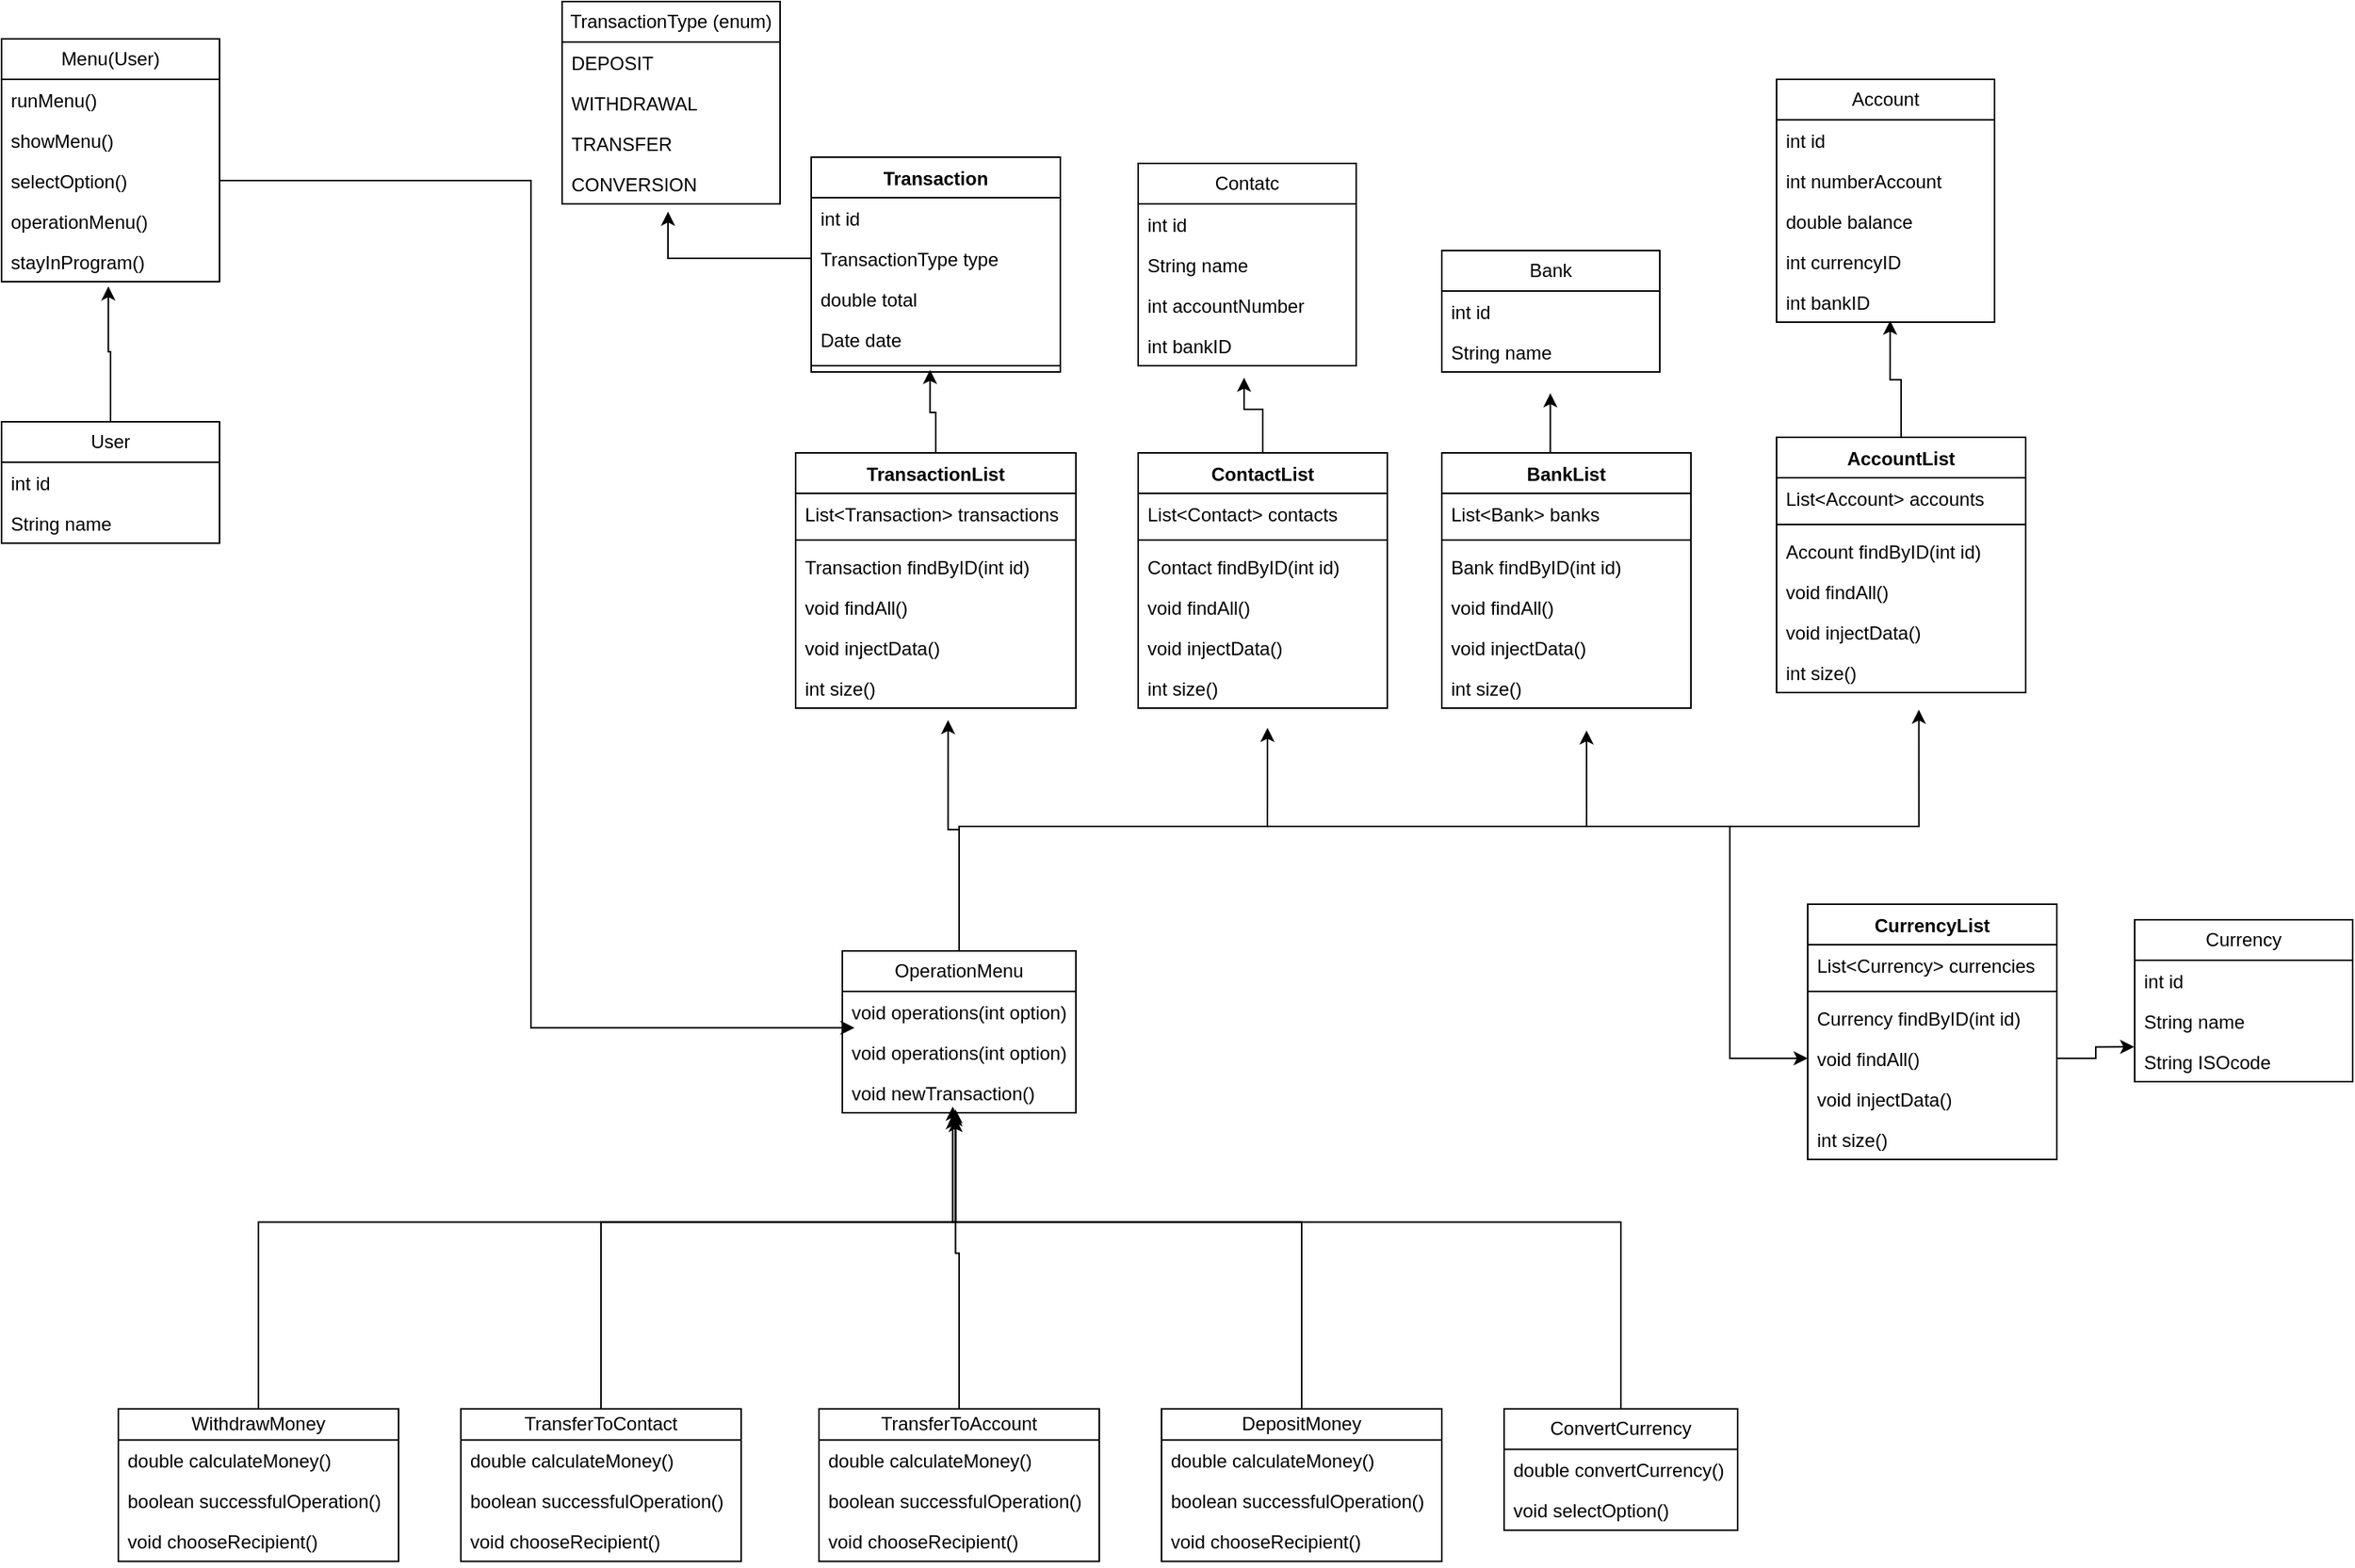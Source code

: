 <mxfile version="24.3.1" type="device">
  <diagram name="Page-1" id="bM4Qk_lCGFbUwtm_Hjm1">
    <mxGraphModel dx="3058" dy="1110" grid="1" gridSize="10" guides="1" tooltips="1" connect="1" arrows="1" fold="1" page="1" pageScale="1" pageWidth="850" pageHeight="1100" math="0" shadow="0">
      <root>
        <mxCell id="0" />
        <mxCell id="1" parent="0" />
        <mxCell id="bKbBzN9ccPdYWVPpAuME-9" value="Account" style="swimlane;fontStyle=0;childLayout=stackLayout;horizontal=1;startSize=26;fillColor=none;horizontalStack=0;resizeParent=1;resizeParentMax=0;resizeLast=0;collapsible=1;marginBottom=0;whiteSpace=wrap;html=1;" vertex="1" parent="1">
          <mxGeometry x="340" y="60" width="140" height="156" as="geometry" />
        </mxCell>
        <mxCell id="bKbBzN9ccPdYWVPpAuME-10" value="int id" style="text;strokeColor=none;fillColor=none;align=left;verticalAlign=top;spacingLeft=4;spacingRight=4;overflow=hidden;rotatable=0;points=[[0,0.5],[1,0.5]];portConstraint=eastwest;whiteSpace=wrap;html=1;" vertex="1" parent="bKbBzN9ccPdYWVPpAuME-9">
          <mxGeometry y="26" width="140" height="26" as="geometry" />
        </mxCell>
        <mxCell id="bKbBzN9ccPdYWVPpAuME-11" value="int numberAccount" style="text;strokeColor=none;fillColor=none;align=left;verticalAlign=top;spacingLeft=4;spacingRight=4;overflow=hidden;rotatable=0;points=[[0,0.5],[1,0.5]];portConstraint=eastwest;whiteSpace=wrap;html=1;" vertex="1" parent="bKbBzN9ccPdYWVPpAuME-9">
          <mxGeometry y="52" width="140" height="26" as="geometry" />
        </mxCell>
        <mxCell id="bKbBzN9ccPdYWVPpAuME-12" value="double balance" style="text;strokeColor=none;fillColor=none;align=left;verticalAlign=top;spacingLeft=4;spacingRight=4;overflow=hidden;rotatable=0;points=[[0,0.5],[1,0.5]];portConstraint=eastwest;whiteSpace=wrap;html=1;" vertex="1" parent="bKbBzN9ccPdYWVPpAuME-9">
          <mxGeometry y="78" width="140" height="26" as="geometry" />
        </mxCell>
        <mxCell id="bKbBzN9ccPdYWVPpAuME-13" value="int currencyID" style="text;strokeColor=none;fillColor=none;align=left;verticalAlign=top;spacingLeft=4;spacingRight=4;overflow=hidden;rotatable=0;points=[[0,0.5],[1,0.5]];portConstraint=eastwest;whiteSpace=wrap;html=1;" vertex="1" parent="bKbBzN9ccPdYWVPpAuME-9">
          <mxGeometry y="104" width="140" height="26" as="geometry" />
        </mxCell>
        <mxCell id="bKbBzN9ccPdYWVPpAuME-14" value="int bankID" style="text;strokeColor=none;fillColor=none;align=left;verticalAlign=top;spacingLeft=4;spacingRight=4;overflow=hidden;rotatable=0;points=[[0,0.5],[1,0.5]];portConstraint=eastwest;whiteSpace=wrap;html=1;" vertex="1" parent="bKbBzN9ccPdYWVPpAuME-9">
          <mxGeometry y="130" width="140" height="26" as="geometry" />
        </mxCell>
        <mxCell id="bKbBzN9ccPdYWVPpAuME-15" value="Bank" style="swimlane;fontStyle=0;childLayout=stackLayout;horizontal=1;startSize=26;fillColor=none;horizontalStack=0;resizeParent=1;resizeParentMax=0;resizeLast=0;collapsible=1;marginBottom=0;whiteSpace=wrap;html=1;" vertex="1" parent="1">
          <mxGeometry x="125" y="170" width="140" height="78" as="geometry" />
        </mxCell>
        <mxCell id="bKbBzN9ccPdYWVPpAuME-16" value="int id" style="text;strokeColor=none;fillColor=none;align=left;verticalAlign=top;spacingLeft=4;spacingRight=4;overflow=hidden;rotatable=0;points=[[0,0.5],[1,0.5]];portConstraint=eastwest;whiteSpace=wrap;html=1;" vertex="1" parent="bKbBzN9ccPdYWVPpAuME-15">
          <mxGeometry y="26" width="140" height="26" as="geometry" />
        </mxCell>
        <mxCell id="bKbBzN9ccPdYWVPpAuME-17" value="String name" style="text;strokeColor=none;fillColor=none;align=left;verticalAlign=top;spacingLeft=4;spacingRight=4;overflow=hidden;rotatable=0;points=[[0,0.5],[1,0.5]];portConstraint=eastwest;whiteSpace=wrap;html=1;" vertex="1" parent="bKbBzN9ccPdYWVPpAuME-15">
          <mxGeometry y="52" width="140" height="26" as="geometry" />
        </mxCell>
        <mxCell id="bKbBzN9ccPdYWVPpAuME-19" value="Contatc" style="swimlane;fontStyle=0;childLayout=stackLayout;horizontal=1;startSize=26;fillColor=none;horizontalStack=0;resizeParent=1;resizeParentMax=0;resizeLast=0;collapsible=1;marginBottom=0;whiteSpace=wrap;html=1;" vertex="1" parent="1">
          <mxGeometry x="-70" y="114" width="140" height="130" as="geometry" />
        </mxCell>
        <mxCell id="bKbBzN9ccPdYWVPpAuME-20" value="int id" style="text;strokeColor=none;fillColor=none;align=left;verticalAlign=top;spacingLeft=4;spacingRight=4;overflow=hidden;rotatable=0;points=[[0,0.5],[1,0.5]];portConstraint=eastwest;whiteSpace=wrap;html=1;" vertex="1" parent="bKbBzN9ccPdYWVPpAuME-19">
          <mxGeometry y="26" width="140" height="26" as="geometry" />
        </mxCell>
        <mxCell id="bKbBzN9ccPdYWVPpAuME-21" value="String name" style="text;strokeColor=none;fillColor=none;align=left;verticalAlign=top;spacingLeft=4;spacingRight=4;overflow=hidden;rotatable=0;points=[[0,0.5],[1,0.5]];portConstraint=eastwest;whiteSpace=wrap;html=1;" vertex="1" parent="bKbBzN9ccPdYWVPpAuME-19">
          <mxGeometry y="52" width="140" height="26" as="geometry" />
        </mxCell>
        <mxCell id="bKbBzN9ccPdYWVPpAuME-22" value="int accountNumber" style="text;strokeColor=none;fillColor=none;align=left;verticalAlign=top;spacingLeft=4;spacingRight=4;overflow=hidden;rotatable=0;points=[[0,0.5],[1,0.5]];portConstraint=eastwest;whiteSpace=wrap;html=1;" vertex="1" parent="bKbBzN9ccPdYWVPpAuME-19">
          <mxGeometry y="78" width="140" height="26" as="geometry" />
        </mxCell>
        <mxCell id="bKbBzN9ccPdYWVPpAuME-23" value="int bankID" style="text;strokeColor=none;fillColor=none;align=left;verticalAlign=top;spacingLeft=4;spacingRight=4;overflow=hidden;rotatable=0;points=[[0,0.5],[1,0.5]];portConstraint=eastwest;whiteSpace=wrap;html=1;" vertex="1" parent="bKbBzN9ccPdYWVPpAuME-19">
          <mxGeometry y="104" width="140" height="26" as="geometry" />
        </mxCell>
        <mxCell id="bKbBzN9ccPdYWVPpAuME-24" value="Currency" style="swimlane;fontStyle=0;childLayout=stackLayout;horizontal=1;startSize=26;fillColor=none;horizontalStack=0;resizeParent=1;resizeParentMax=0;resizeLast=0;collapsible=1;marginBottom=0;whiteSpace=wrap;html=1;" vertex="1" parent="1">
          <mxGeometry x="570" y="600" width="140" height="104" as="geometry" />
        </mxCell>
        <mxCell id="bKbBzN9ccPdYWVPpAuME-25" value="int id" style="text;strokeColor=none;fillColor=none;align=left;verticalAlign=top;spacingLeft=4;spacingRight=4;overflow=hidden;rotatable=0;points=[[0,0.5],[1,0.5]];portConstraint=eastwest;whiteSpace=wrap;html=1;" vertex="1" parent="bKbBzN9ccPdYWVPpAuME-24">
          <mxGeometry y="26" width="140" height="26" as="geometry" />
        </mxCell>
        <mxCell id="bKbBzN9ccPdYWVPpAuME-26" value="String name" style="text;strokeColor=none;fillColor=none;align=left;verticalAlign=top;spacingLeft=4;spacingRight=4;overflow=hidden;rotatable=0;points=[[0,0.5],[1,0.5]];portConstraint=eastwest;whiteSpace=wrap;html=1;" vertex="1" parent="bKbBzN9ccPdYWVPpAuME-24">
          <mxGeometry y="52" width="140" height="26" as="geometry" />
        </mxCell>
        <mxCell id="bKbBzN9ccPdYWVPpAuME-27" value="String ISOcode" style="text;strokeColor=none;fillColor=none;align=left;verticalAlign=top;spacingLeft=4;spacingRight=4;overflow=hidden;rotatable=0;points=[[0,0.5],[1,0.5]];portConstraint=eastwest;whiteSpace=wrap;html=1;" vertex="1" parent="bKbBzN9ccPdYWVPpAuME-24">
          <mxGeometry y="78" width="140" height="26" as="geometry" />
        </mxCell>
        <mxCell id="bKbBzN9ccPdYWVPpAuME-44" value="Transaction" style="swimlane;fontStyle=1;align=center;verticalAlign=top;childLayout=stackLayout;horizontal=1;startSize=26;horizontalStack=0;resizeParent=1;resizeParentMax=0;resizeLast=0;collapsible=1;marginBottom=0;whiteSpace=wrap;html=1;" vertex="1" parent="1">
          <mxGeometry x="-280" y="110" width="160" height="138" as="geometry" />
        </mxCell>
        <mxCell id="bKbBzN9ccPdYWVPpAuME-45" value="int id" style="text;strokeColor=none;fillColor=none;align=left;verticalAlign=top;spacingLeft=4;spacingRight=4;overflow=hidden;rotatable=0;points=[[0,0.5],[1,0.5]];portConstraint=eastwest;whiteSpace=wrap;html=1;" vertex="1" parent="bKbBzN9ccPdYWVPpAuME-44">
          <mxGeometry y="26" width="160" height="26" as="geometry" />
        </mxCell>
        <mxCell id="bKbBzN9ccPdYWVPpAuME-48" value="TransactionType type" style="text;strokeColor=none;fillColor=none;align=left;verticalAlign=top;spacingLeft=4;spacingRight=4;overflow=hidden;rotatable=0;points=[[0,0.5],[1,0.5]];portConstraint=eastwest;whiteSpace=wrap;html=1;" vertex="1" parent="bKbBzN9ccPdYWVPpAuME-44">
          <mxGeometry y="52" width="160" height="26" as="geometry" />
        </mxCell>
        <mxCell id="bKbBzN9ccPdYWVPpAuME-49" value="double total" style="text;strokeColor=none;fillColor=none;align=left;verticalAlign=top;spacingLeft=4;spacingRight=4;overflow=hidden;rotatable=0;points=[[0,0.5],[1,0.5]];portConstraint=eastwest;whiteSpace=wrap;html=1;" vertex="1" parent="bKbBzN9ccPdYWVPpAuME-44">
          <mxGeometry y="78" width="160" height="26" as="geometry" />
        </mxCell>
        <mxCell id="bKbBzN9ccPdYWVPpAuME-50" value="Date date" style="text;strokeColor=none;fillColor=none;align=left;verticalAlign=top;spacingLeft=4;spacingRight=4;overflow=hidden;rotatable=0;points=[[0,0.5],[1,0.5]];portConstraint=eastwest;whiteSpace=wrap;html=1;" vertex="1" parent="bKbBzN9ccPdYWVPpAuME-44">
          <mxGeometry y="104" width="160" height="26" as="geometry" />
        </mxCell>
        <mxCell id="bKbBzN9ccPdYWVPpAuME-46" value="" style="line;strokeWidth=1;fillColor=none;align=left;verticalAlign=middle;spacingTop=-1;spacingLeft=3;spacingRight=3;rotatable=0;labelPosition=right;points=[];portConstraint=eastwest;strokeColor=inherit;" vertex="1" parent="bKbBzN9ccPdYWVPpAuME-44">
          <mxGeometry y="130" width="160" height="8" as="geometry" />
        </mxCell>
        <mxCell id="bKbBzN9ccPdYWVPpAuME-51" value="TransactionType (enum)" style="swimlane;fontStyle=0;childLayout=stackLayout;horizontal=1;startSize=26;fillColor=none;horizontalStack=0;resizeParent=1;resizeParentMax=0;resizeLast=0;collapsible=1;marginBottom=0;whiteSpace=wrap;html=1;" vertex="1" parent="1">
          <mxGeometry x="-440" y="10" width="140" height="130" as="geometry" />
        </mxCell>
        <mxCell id="bKbBzN9ccPdYWVPpAuME-52" value="DEPOSIT" style="text;strokeColor=none;fillColor=none;align=left;verticalAlign=top;spacingLeft=4;spacingRight=4;overflow=hidden;rotatable=0;points=[[0,0.5],[1,0.5]];portConstraint=eastwest;whiteSpace=wrap;html=1;" vertex="1" parent="bKbBzN9ccPdYWVPpAuME-51">
          <mxGeometry y="26" width="140" height="26" as="geometry" />
        </mxCell>
        <mxCell id="bKbBzN9ccPdYWVPpAuME-53" value="WITHDRAWAL" style="text;strokeColor=none;fillColor=none;align=left;verticalAlign=top;spacingLeft=4;spacingRight=4;overflow=hidden;rotatable=0;points=[[0,0.5],[1,0.5]];portConstraint=eastwest;whiteSpace=wrap;html=1;" vertex="1" parent="bKbBzN9ccPdYWVPpAuME-51">
          <mxGeometry y="52" width="140" height="26" as="geometry" />
        </mxCell>
        <mxCell id="bKbBzN9ccPdYWVPpAuME-54" value="TRANSFER" style="text;strokeColor=none;fillColor=none;align=left;verticalAlign=top;spacingLeft=4;spacingRight=4;overflow=hidden;rotatable=0;points=[[0,0.5],[1,0.5]];portConstraint=eastwest;whiteSpace=wrap;html=1;" vertex="1" parent="bKbBzN9ccPdYWVPpAuME-51">
          <mxGeometry y="78" width="140" height="26" as="geometry" />
        </mxCell>
        <mxCell id="bKbBzN9ccPdYWVPpAuME-55" value="CONVERSION" style="text;strokeColor=none;fillColor=none;align=left;verticalAlign=top;spacingLeft=4;spacingRight=4;overflow=hidden;rotatable=0;points=[[0,0.5],[1,0.5]];portConstraint=eastwest;whiteSpace=wrap;html=1;" vertex="1" parent="bKbBzN9ccPdYWVPpAuME-51">
          <mxGeometry y="104" width="140" height="26" as="geometry" />
        </mxCell>
        <mxCell id="bKbBzN9ccPdYWVPpAuME-134" value="" style="edgeStyle=orthogonalEdgeStyle;rounded=0;orthogonalLoop=1;jettySize=auto;html=1;entryX=0.49;entryY=1.115;entryDx=0;entryDy=0;entryPerimeter=0;" edge="1" parent="1" source="bKbBzN9ccPdYWVPpAuME-56" target="bKbBzN9ccPdYWVPpAuME-131">
          <mxGeometry relative="1" as="geometry">
            <Array as="points">
              <mxPoint x="-730" y="235" />
              <mxPoint x="-731" y="193" />
            </Array>
          </mxGeometry>
        </mxCell>
        <mxCell id="bKbBzN9ccPdYWVPpAuME-56" value="User" style="swimlane;fontStyle=0;childLayout=stackLayout;horizontal=1;startSize=26;fillColor=none;horizontalStack=0;resizeParent=1;resizeParentMax=0;resizeLast=0;collapsible=1;marginBottom=0;whiteSpace=wrap;html=1;" vertex="1" parent="1">
          <mxGeometry x="-800" y="280" width="140" height="78" as="geometry" />
        </mxCell>
        <mxCell id="bKbBzN9ccPdYWVPpAuME-57" value="int id" style="text;strokeColor=none;fillColor=none;align=left;verticalAlign=top;spacingLeft=4;spacingRight=4;overflow=hidden;rotatable=0;points=[[0,0.5],[1,0.5]];portConstraint=eastwest;whiteSpace=wrap;html=1;" vertex="1" parent="bKbBzN9ccPdYWVPpAuME-56">
          <mxGeometry y="26" width="140" height="26" as="geometry" />
        </mxCell>
        <mxCell id="bKbBzN9ccPdYWVPpAuME-58" value="String name" style="text;strokeColor=none;fillColor=none;align=left;verticalAlign=top;spacingLeft=4;spacingRight=4;overflow=hidden;rotatable=0;points=[[0,0.5],[1,0.5]];portConstraint=eastwest;whiteSpace=wrap;html=1;" vertex="1" parent="bKbBzN9ccPdYWVPpAuME-56">
          <mxGeometry y="52" width="140" height="26" as="geometry" />
        </mxCell>
        <mxCell id="bKbBzN9ccPdYWVPpAuME-60" value="AccountList" style="swimlane;fontStyle=1;align=center;verticalAlign=top;childLayout=stackLayout;horizontal=1;startSize=26;horizontalStack=0;resizeParent=1;resizeParentMax=0;resizeLast=0;collapsible=1;marginBottom=0;whiteSpace=wrap;html=1;" vertex="1" parent="1">
          <mxGeometry x="340" y="290" width="160" height="164" as="geometry" />
        </mxCell>
        <mxCell id="bKbBzN9ccPdYWVPpAuME-61" value="List&amp;lt;Account&amp;gt; accounts" style="text;strokeColor=none;fillColor=none;align=left;verticalAlign=top;spacingLeft=4;spacingRight=4;overflow=hidden;rotatable=0;points=[[0,0.5],[1,0.5]];portConstraint=eastwest;whiteSpace=wrap;html=1;" vertex="1" parent="bKbBzN9ccPdYWVPpAuME-60">
          <mxGeometry y="26" width="160" height="26" as="geometry" />
        </mxCell>
        <mxCell id="bKbBzN9ccPdYWVPpAuME-62" value="" style="line;strokeWidth=1;fillColor=none;align=left;verticalAlign=middle;spacingTop=-1;spacingLeft=3;spacingRight=3;rotatable=0;labelPosition=right;points=[];portConstraint=eastwest;strokeColor=inherit;" vertex="1" parent="bKbBzN9ccPdYWVPpAuME-60">
          <mxGeometry y="52" width="160" height="8" as="geometry" />
        </mxCell>
        <mxCell id="bKbBzN9ccPdYWVPpAuME-63" value="Account findByID(int id)" style="text;strokeColor=none;fillColor=none;align=left;verticalAlign=top;spacingLeft=4;spacingRight=4;overflow=hidden;rotatable=0;points=[[0,0.5],[1,0.5]];portConstraint=eastwest;whiteSpace=wrap;html=1;" vertex="1" parent="bKbBzN9ccPdYWVPpAuME-60">
          <mxGeometry y="60" width="160" height="26" as="geometry" />
        </mxCell>
        <mxCell id="bKbBzN9ccPdYWVPpAuME-64" value="void findAll()" style="text;strokeColor=none;fillColor=none;align=left;verticalAlign=top;spacingLeft=4;spacingRight=4;overflow=hidden;rotatable=0;points=[[0,0.5],[1,0.5]];portConstraint=eastwest;whiteSpace=wrap;html=1;" vertex="1" parent="bKbBzN9ccPdYWVPpAuME-60">
          <mxGeometry y="86" width="160" height="26" as="geometry" />
        </mxCell>
        <mxCell id="bKbBzN9ccPdYWVPpAuME-65" value="void injectData()" style="text;strokeColor=none;fillColor=none;align=left;verticalAlign=top;spacingLeft=4;spacingRight=4;overflow=hidden;rotatable=0;points=[[0,0.5],[1,0.5]];portConstraint=eastwest;whiteSpace=wrap;html=1;" vertex="1" parent="bKbBzN9ccPdYWVPpAuME-60">
          <mxGeometry y="112" width="160" height="26" as="geometry" />
        </mxCell>
        <mxCell id="bKbBzN9ccPdYWVPpAuME-66" value="int size()" style="text;strokeColor=none;fillColor=none;align=left;verticalAlign=top;spacingLeft=4;spacingRight=4;overflow=hidden;rotatable=0;points=[[0,0.5],[1,0.5]];portConstraint=eastwest;whiteSpace=wrap;html=1;" vertex="1" parent="bKbBzN9ccPdYWVPpAuME-60">
          <mxGeometry y="138" width="160" height="26" as="geometry" />
        </mxCell>
        <mxCell id="bKbBzN9ccPdYWVPpAuME-67" value="BankList" style="swimlane;fontStyle=1;align=center;verticalAlign=top;childLayout=stackLayout;horizontal=1;startSize=26;horizontalStack=0;resizeParent=1;resizeParentMax=0;resizeLast=0;collapsible=1;marginBottom=0;whiteSpace=wrap;html=1;" vertex="1" parent="1">
          <mxGeometry x="125" y="300" width="160" height="164" as="geometry" />
        </mxCell>
        <mxCell id="bKbBzN9ccPdYWVPpAuME-68" value="List&amp;lt;Bank&amp;gt; banks" style="text;strokeColor=none;fillColor=none;align=left;verticalAlign=top;spacingLeft=4;spacingRight=4;overflow=hidden;rotatable=0;points=[[0,0.5],[1,0.5]];portConstraint=eastwest;whiteSpace=wrap;html=1;" vertex="1" parent="bKbBzN9ccPdYWVPpAuME-67">
          <mxGeometry y="26" width="160" height="26" as="geometry" />
        </mxCell>
        <mxCell id="bKbBzN9ccPdYWVPpAuME-69" value="" style="line;strokeWidth=1;fillColor=none;align=left;verticalAlign=middle;spacingTop=-1;spacingLeft=3;spacingRight=3;rotatable=0;labelPosition=right;points=[];portConstraint=eastwest;strokeColor=inherit;" vertex="1" parent="bKbBzN9ccPdYWVPpAuME-67">
          <mxGeometry y="52" width="160" height="8" as="geometry" />
        </mxCell>
        <mxCell id="bKbBzN9ccPdYWVPpAuME-70" value="Bank findByID(int id)" style="text;strokeColor=none;fillColor=none;align=left;verticalAlign=top;spacingLeft=4;spacingRight=4;overflow=hidden;rotatable=0;points=[[0,0.5],[1,0.5]];portConstraint=eastwest;whiteSpace=wrap;html=1;" vertex="1" parent="bKbBzN9ccPdYWVPpAuME-67">
          <mxGeometry y="60" width="160" height="26" as="geometry" />
        </mxCell>
        <mxCell id="bKbBzN9ccPdYWVPpAuME-71" value="void findAll()" style="text;strokeColor=none;fillColor=none;align=left;verticalAlign=top;spacingLeft=4;spacingRight=4;overflow=hidden;rotatable=0;points=[[0,0.5],[1,0.5]];portConstraint=eastwest;whiteSpace=wrap;html=1;" vertex="1" parent="bKbBzN9ccPdYWVPpAuME-67">
          <mxGeometry y="86" width="160" height="26" as="geometry" />
        </mxCell>
        <mxCell id="bKbBzN9ccPdYWVPpAuME-72" value="void injectData()" style="text;strokeColor=none;fillColor=none;align=left;verticalAlign=top;spacingLeft=4;spacingRight=4;overflow=hidden;rotatable=0;points=[[0,0.5],[1,0.5]];portConstraint=eastwest;whiteSpace=wrap;html=1;" vertex="1" parent="bKbBzN9ccPdYWVPpAuME-67">
          <mxGeometry y="112" width="160" height="26" as="geometry" />
        </mxCell>
        <mxCell id="bKbBzN9ccPdYWVPpAuME-73" value="int size()" style="text;strokeColor=none;fillColor=none;align=left;verticalAlign=top;spacingLeft=4;spacingRight=4;overflow=hidden;rotatable=0;points=[[0,0.5],[1,0.5]];portConstraint=eastwest;whiteSpace=wrap;html=1;" vertex="1" parent="bKbBzN9ccPdYWVPpAuME-67">
          <mxGeometry y="138" width="160" height="26" as="geometry" />
        </mxCell>
        <mxCell id="bKbBzN9ccPdYWVPpAuME-74" value="ContactList" style="swimlane;fontStyle=1;align=center;verticalAlign=top;childLayout=stackLayout;horizontal=1;startSize=26;horizontalStack=0;resizeParent=1;resizeParentMax=0;resizeLast=0;collapsible=1;marginBottom=0;whiteSpace=wrap;html=1;" vertex="1" parent="1">
          <mxGeometry x="-70" y="300" width="160" height="164" as="geometry" />
        </mxCell>
        <mxCell id="bKbBzN9ccPdYWVPpAuME-75" value="List&amp;lt;Contact&amp;gt; contacts" style="text;strokeColor=none;fillColor=none;align=left;verticalAlign=top;spacingLeft=4;spacingRight=4;overflow=hidden;rotatable=0;points=[[0,0.5],[1,0.5]];portConstraint=eastwest;whiteSpace=wrap;html=1;" vertex="1" parent="bKbBzN9ccPdYWVPpAuME-74">
          <mxGeometry y="26" width="160" height="26" as="geometry" />
        </mxCell>
        <mxCell id="bKbBzN9ccPdYWVPpAuME-76" value="" style="line;strokeWidth=1;fillColor=none;align=left;verticalAlign=middle;spacingTop=-1;spacingLeft=3;spacingRight=3;rotatable=0;labelPosition=right;points=[];portConstraint=eastwest;strokeColor=inherit;" vertex="1" parent="bKbBzN9ccPdYWVPpAuME-74">
          <mxGeometry y="52" width="160" height="8" as="geometry" />
        </mxCell>
        <mxCell id="bKbBzN9ccPdYWVPpAuME-77" value="Contact findByID(int id)" style="text;strokeColor=none;fillColor=none;align=left;verticalAlign=top;spacingLeft=4;spacingRight=4;overflow=hidden;rotatable=0;points=[[0,0.5],[1,0.5]];portConstraint=eastwest;whiteSpace=wrap;html=1;" vertex="1" parent="bKbBzN9ccPdYWVPpAuME-74">
          <mxGeometry y="60" width="160" height="26" as="geometry" />
        </mxCell>
        <mxCell id="bKbBzN9ccPdYWVPpAuME-78" value="void findAll()" style="text;strokeColor=none;fillColor=none;align=left;verticalAlign=top;spacingLeft=4;spacingRight=4;overflow=hidden;rotatable=0;points=[[0,0.5],[1,0.5]];portConstraint=eastwest;whiteSpace=wrap;html=1;" vertex="1" parent="bKbBzN9ccPdYWVPpAuME-74">
          <mxGeometry y="86" width="160" height="26" as="geometry" />
        </mxCell>
        <mxCell id="bKbBzN9ccPdYWVPpAuME-79" value="void injectData()" style="text;strokeColor=none;fillColor=none;align=left;verticalAlign=top;spacingLeft=4;spacingRight=4;overflow=hidden;rotatable=0;points=[[0,0.5],[1,0.5]];portConstraint=eastwest;whiteSpace=wrap;html=1;" vertex="1" parent="bKbBzN9ccPdYWVPpAuME-74">
          <mxGeometry y="112" width="160" height="26" as="geometry" />
        </mxCell>
        <mxCell id="bKbBzN9ccPdYWVPpAuME-80" value="int size()" style="text;strokeColor=none;fillColor=none;align=left;verticalAlign=top;spacingLeft=4;spacingRight=4;overflow=hidden;rotatable=0;points=[[0,0.5],[1,0.5]];portConstraint=eastwest;whiteSpace=wrap;html=1;" vertex="1" parent="bKbBzN9ccPdYWVPpAuME-74">
          <mxGeometry y="138" width="160" height="26" as="geometry" />
        </mxCell>
        <mxCell id="bKbBzN9ccPdYWVPpAuME-81" value="CurrencyList" style="swimlane;fontStyle=1;align=center;verticalAlign=top;childLayout=stackLayout;horizontal=1;startSize=26;horizontalStack=0;resizeParent=1;resizeParentMax=0;resizeLast=0;collapsible=1;marginBottom=0;whiteSpace=wrap;html=1;" vertex="1" parent="1">
          <mxGeometry x="360" y="590" width="160" height="164" as="geometry" />
        </mxCell>
        <mxCell id="bKbBzN9ccPdYWVPpAuME-82" value="List&amp;lt;Currency&amp;gt; currencies" style="text;strokeColor=none;fillColor=none;align=left;verticalAlign=top;spacingLeft=4;spacingRight=4;overflow=hidden;rotatable=0;points=[[0,0.5],[1,0.5]];portConstraint=eastwest;whiteSpace=wrap;html=1;" vertex="1" parent="bKbBzN9ccPdYWVPpAuME-81">
          <mxGeometry y="26" width="160" height="26" as="geometry" />
        </mxCell>
        <mxCell id="bKbBzN9ccPdYWVPpAuME-83" value="" style="line;strokeWidth=1;fillColor=none;align=left;verticalAlign=middle;spacingTop=-1;spacingLeft=3;spacingRight=3;rotatable=0;labelPosition=right;points=[];portConstraint=eastwest;strokeColor=inherit;" vertex="1" parent="bKbBzN9ccPdYWVPpAuME-81">
          <mxGeometry y="52" width="160" height="8" as="geometry" />
        </mxCell>
        <mxCell id="bKbBzN9ccPdYWVPpAuME-84" value="Currency findByID(int id)" style="text;strokeColor=none;fillColor=none;align=left;verticalAlign=top;spacingLeft=4;spacingRight=4;overflow=hidden;rotatable=0;points=[[0,0.5],[1,0.5]];portConstraint=eastwest;whiteSpace=wrap;html=1;" vertex="1" parent="bKbBzN9ccPdYWVPpAuME-81">
          <mxGeometry y="60" width="160" height="26" as="geometry" />
        </mxCell>
        <mxCell id="bKbBzN9ccPdYWVPpAuME-85" value="void findAll()" style="text;strokeColor=none;fillColor=none;align=left;verticalAlign=top;spacingLeft=4;spacingRight=4;overflow=hidden;rotatable=0;points=[[0,0.5],[1,0.5]];portConstraint=eastwest;whiteSpace=wrap;html=1;" vertex="1" parent="bKbBzN9ccPdYWVPpAuME-81">
          <mxGeometry y="86" width="160" height="26" as="geometry" />
        </mxCell>
        <mxCell id="bKbBzN9ccPdYWVPpAuME-86" value="void injectData()" style="text;strokeColor=none;fillColor=none;align=left;verticalAlign=top;spacingLeft=4;spacingRight=4;overflow=hidden;rotatable=0;points=[[0,0.5],[1,0.5]];portConstraint=eastwest;whiteSpace=wrap;html=1;" vertex="1" parent="bKbBzN9ccPdYWVPpAuME-81">
          <mxGeometry y="112" width="160" height="26" as="geometry" />
        </mxCell>
        <mxCell id="bKbBzN9ccPdYWVPpAuME-87" value="int size()" style="text;strokeColor=none;fillColor=none;align=left;verticalAlign=top;spacingLeft=4;spacingRight=4;overflow=hidden;rotatable=0;points=[[0,0.5],[1,0.5]];portConstraint=eastwest;whiteSpace=wrap;html=1;" vertex="1" parent="bKbBzN9ccPdYWVPpAuME-81">
          <mxGeometry y="138" width="160" height="26" as="geometry" />
        </mxCell>
        <mxCell id="bKbBzN9ccPdYWVPpAuME-88" value="TransactionList" style="swimlane;fontStyle=1;align=center;verticalAlign=top;childLayout=stackLayout;horizontal=1;startSize=26;horizontalStack=0;resizeParent=1;resizeParentMax=0;resizeLast=0;collapsible=1;marginBottom=0;whiteSpace=wrap;html=1;" vertex="1" parent="1">
          <mxGeometry x="-290" y="300" width="180" height="164" as="geometry" />
        </mxCell>
        <mxCell id="bKbBzN9ccPdYWVPpAuME-89" value="List&amp;lt;Transaction&amp;gt; transactions" style="text;strokeColor=none;fillColor=none;align=left;verticalAlign=top;spacingLeft=4;spacingRight=4;overflow=hidden;rotatable=0;points=[[0,0.5],[1,0.5]];portConstraint=eastwest;whiteSpace=wrap;html=1;" vertex="1" parent="bKbBzN9ccPdYWVPpAuME-88">
          <mxGeometry y="26" width="180" height="26" as="geometry" />
        </mxCell>
        <mxCell id="bKbBzN9ccPdYWVPpAuME-90" value="" style="line;strokeWidth=1;fillColor=none;align=left;verticalAlign=middle;spacingTop=-1;spacingLeft=3;spacingRight=3;rotatable=0;labelPosition=right;points=[];portConstraint=eastwest;strokeColor=inherit;" vertex="1" parent="bKbBzN9ccPdYWVPpAuME-88">
          <mxGeometry y="52" width="180" height="8" as="geometry" />
        </mxCell>
        <mxCell id="bKbBzN9ccPdYWVPpAuME-91" value="Transaction findByID(int id)" style="text;strokeColor=none;fillColor=none;align=left;verticalAlign=top;spacingLeft=4;spacingRight=4;overflow=hidden;rotatable=0;points=[[0,0.5],[1,0.5]];portConstraint=eastwest;whiteSpace=wrap;html=1;" vertex="1" parent="bKbBzN9ccPdYWVPpAuME-88">
          <mxGeometry y="60" width="180" height="26" as="geometry" />
        </mxCell>
        <mxCell id="bKbBzN9ccPdYWVPpAuME-92" value="void findAll()" style="text;strokeColor=none;fillColor=none;align=left;verticalAlign=top;spacingLeft=4;spacingRight=4;overflow=hidden;rotatable=0;points=[[0,0.5],[1,0.5]];portConstraint=eastwest;whiteSpace=wrap;html=1;" vertex="1" parent="bKbBzN9ccPdYWVPpAuME-88">
          <mxGeometry y="86" width="180" height="26" as="geometry" />
        </mxCell>
        <mxCell id="bKbBzN9ccPdYWVPpAuME-93" value="void injectData()" style="text;strokeColor=none;fillColor=none;align=left;verticalAlign=top;spacingLeft=4;spacingRight=4;overflow=hidden;rotatable=0;points=[[0,0.5],[1,0.5]];portConstraint=eastwest;whiteSpace=wrap;html=1;" vertex="1" parent="bKbBzN9ccPdYWVPpAuME-88">
          <mxGeometry y="112" width="180" height="26" as="geometry" />
        </mxCell>
        <mxCell id="bKbBzN9ccPdYWVPpAuME-94" value="int size()" style="text;strokeColor=none;fillColor=none;align=left;verticalAlign=top;spacingLeft=4;spacingRight=4;overflow=hidden;rotatable=0;points=[[0,0.5],[1,0.5]];portConstraint=eastwest;whiteSpace=wrap;html=1;" vertex="1" parent="bKbBzN9ccPdYWVPpAuME-88">
          <mxGeometry y="138" width="180" height="26" as="geometry" />
        </mxCell>
        <mxCell id="bKbBzN9ccPdYWVPpAuME-165" value="" style="edgeStyle=orthogonalEdgeStyle;rounded=0;orthogonalLoop=1;jettySize=auto;html=1;entryX=0.506;entryY=1.43;entryDx=0;entryDy=0;entryPerimeter=0;" edge="1" parent="1" source="bKbBzN9ccPdYWVPpAuME-96">
          <mxGeometry relative="1" as="geometry">
            <mxPoint x="-189.1" y="725.46" as="targetPoint" />
            <Array as="points">
              <mxPoint x="240" y="794.28" />
              <mxPoint x="-189" y="794.28" />
            </Array>
          </mxGeometry>
        </mxCell>
        <mxCell id="bKbBzN9ccPdYWVPpAuME-96" value="ConvertCurrency" style="swimlane;fontStyle=0;childLayout=stackLayout;horizontal=1;startSize=26;fillColor=none;horizontalStack=0;resizeParent=1;resizeParentMax=0;resizeLast=0;collapsible=1;marginBottom=0;whiteSpace=wrap;html=1;" vertex="1" parent="1">
          <mxGeometry x="165" y="914.28" width="150" height="78" as="geometry" />
        </mxCell>
        <mxCell id="bKbBzN9ccPdYWVPpAuME-97" value="double convertCurrency()" style="text;strokeColor=none;fillColor=none;align=left;verticalAlign=top;spacingLeft=4;spacingRight=4;overflow=hidden;rotatable=0;points=[[0,0.5],[1,0.5]];portConstraint=eastwest;whiteSpace=wrap;html=1;" vertex="1" parent="bKbBzN9ccPdYWVPpAuME-96">
          <mxGeometry y="26" width="150" height="26" as="geometry" />
        </mxCell>
        <mxCell id="bKbBzN9ccPdYWVPpAuME-98" value="void selectOption()" style="text;strokeColor=none;fillColor=none;align=left;verticalAlign=top;spacingLeft=4;spacingRight=4;overflow=hidden;rotatable=0;points=[[0,0.5],[1,0.5]];portConstraint=eastwest;whiteSpace=wrap;html=1;" vertex="1" parent="bKbBzN9ccPdYWVPpAuME-96">
          <mxGeometry y="52" width="150" height="26" as="geometry" />
        </mxCell>
        <mxCell id="bKbBzN9ccPdYWVPpAuME-161" value="" style="edgeStyle=orthogonalEdgeStyle;rounded=0;orthogonalLoop=1;jettySize=auto;html=1;entryX=0.518;entryY=1.36;entryDx=0;entryDy=0;entryPerimeter=0;" edge="1" parent="1" source="bKbBzN9ccPdYWVPpAuME-100">
          <mxGeometry relative="1" as="geometry">
            <mxPoint x="-187.3" y="723.64" as="targetPoint" />
            <Array as="points">
              <mxPoint x="35" y="794.28" />
              <mxPoint x="-187" y="794.28" />
            </Array>
          </mxGeometry>
        </mxCell>
        <mxCell id="bKbBzN9ccPdYWVPpAuME-100" value="DepositMoney" style="swimlane;fontStyle=0;childLayout=stackLayout;horizontal=1;startSize=20;fillColor=none;horizontalStack=0;resizeParent=1;resizeParentMax=0;resizeLast=0;collapsible=1;marginBottom=0;whiteSpace=wrap;html=1;" vertex="1" parent="1">
          <mxGeometry x="-55" y="914.28" width="180" height="98" as="geometry" />
        </mxCell>
        <mxCell id="bKbBzN9ccPdYWVPpAuME-101" value="double calculateMoney()" style="text;strokeColor=none;fillColor=none;align=left;verticalAlign=top;spacingLeft=4;spacingRight=4;overflow=hidden;rotatable=0;points=[[0,0.5],[1,0.5]];portConstraint=eastwest;whiteSpace=wrap;html=1;" vertex="1" parent="bKbBzN9ccPdYWVPpAuME-100">
          <mxGeometry y="20" width="180" height="26" as="geometry" />
        </mxCell>
        <mxCell id="bKbBzN9ccPdYWVPpAuME-102" value="boolean successfulOperation()" style="text;strokeColor=none;fillColor=none;align=left;verticalAlign=top;spacingLeft=4;spacingRight=4;overflow=hidden;rotatable=0;points=[[0,0.5],[1,0.5]];portConstraint=eastwest;whiteSpace=wrap;html=1;" vertex="1" parent="bKbBzN9ccPdYWVPpAuME-100">
          <mxGeometry y="46" width="180" height="26" as="geometry" />
        </mxCell>
        <mxCell id="bKbBzN9ccPdYWVPpAuME-103" value="void chooseRecipient()" style="text;strokeColor=none;fillColor=none;align=left;verticalAlign=top;spacingLeft=4;spacingRight=4;overflow=hidden;rotatable=0;points=[[0,0.5],[1,0.5]];portConstraint=eastwest;whiteSpace=wrap;html=1;" vertex="1" parent="bKbBzN9ccPdYWVPpAuME-100">
          <mxGeometry y="72" width="180" height="26" as="geometry" />
        </mxCell>
        <mxCell id="bKbBzN9ccPdYWVPpAuME-156" value="" style="edgeStyle=orthogonalEdgeStyle;rounded=0;orthogonalLoop=1;jettySize=auto;html=1;entryX=0.518;entryY=1.5;entryDx=0;entryDy=0;entryPerimeter=0;" edge="1" parent="1" source="bKbBzN9ccPdYWVPpAuME-104">
          <mxGeometry relative="1" as="geometry">
            <mxPoint x="-187.3" y="727.28" as="targetPoint" />
            <Array as="points">
              <mxPoint x="-185" y="814.28" />
              <mxPoint x="-187" y="814.28" />
            </Array>
          </mxGeometry>
        </mxCell>
        <mxCell id="bKbBzN9ccPdYWVPpAuME-104" value="TransferToAccount" style="swimlane;fontStyle=0;childLayout=stackLayout;horizontal=1;startSize=20;fillColor=none;horizontalStack=0;resizeParent=1;resizeParentMax=0;resizeLast=0;collapsible=1;marginBottom=0;whiteSpace=wrap;html=1;" vertex="1" parent="1">
          <mxGeometry x="-275" y="914.28" width="180" height="98" as="geometry" />
        </mxCell>
        <mxCell id="bKbBzN9ccPdYWVPpAuME-105" value="double calculateMoney()" style="text;strokeColor=none;fillColor=none;align=left;verticalAlign=top;spacingLeft=4;spacingRight=4;overflow=hidden;rotatable=0;points=[[0,0.5],[1,0.5]];portConstraint=eastwest;whiteSpace=wrap;html=1;" vertex="1" parent="bKbBzN9ccPdYWVPpAuME-104">
          <mxGeometry y="20" width="180" height="26" as="geometry" />
        </mxCell>
        <mxCell id="bKbBzN9ccPdYWVPpAuME-106" value="boolean successfulOperation()" style="text;strokeColor=none;fillColor=none;align=left;verticalAlign=top;spacingLeft=4;spacingRight=4;overflow=hidden;rotatable=0;points=[[0,0.5],[1,0.5]];portConstraint=eastwest;whiteSpace=wrap;html=1;" vertex="1" parent="bKbBzN9ccPdYWVPpAuME-104">
          <mxGeometry y="46" width="180" height="26" as="geometry" />
        </mxCell>
        <mxCell id="bKbBzN9ccPdYWVPpAuME-107" value="void chooseRecipient()" style="text;strokeColor=none;fillColor=none;align=left;verticalAlign=top;spacingLeft=4;spacingRight=4;overflow=hidden;rotatable=0;points=[[0,0.5],[1,0.5]];portConstraint=eastwest;whiteSpace=wrap;html=1;" vertex="1" parent="bKbBzN9ccPdYWVPpAuME-104">
          <mxGeometry y="72" width="180" height="26" as="geometry" />
        </mxCell>
        <mxCell id="bKbBzN9ccPdYWVPpAuME-151" value="" style="edgeStyle=orthogonalEdgeStyle;rounded=0;orthogonalLoop=1;jettySize=auto;html=1;entryX=0.518;entryY=1.29;entryDx=0;entryDy=0;entryPerimeter=0;" edge="1" parent="1" source="bKbBzN9ccPdYWVPpAuME-108">
          <mxGeometry relative="1" as="geometry">
            <mxPoint x="-187.3" y="721.82" as="targetPoint" />
            <Array as="points">
              <mxPoint x="-415" y="794.28" />
              <mxPoint x="-187" y="794.28" />
            </Array>
          </mxGeometry>
        </mxCell>
        <mxCell id="bKbBzN9ccPdYWVPpAuME-108" value="TransferToContact" style="swimlane;fontStyle=0;childLayout=stackLayout;horizontal=1;startSize=20;fillColor=none;horizontalStack=0;resizeParent=1;resizeParentMax=0;resizeLast=0;collapsible=1;marginBottom=0;whiteSpace=wrap;html=1;" vertex="1" parent="1">
          <mxGeometry x="-505" y="914.28" width="180" height="98" as="geometry" />
        </mxCell>
        <mxCell id="bKbBzN9ccPdYWVPpAuME-109" value="double calculateMoney()" style="text;strokeColor=none;fillColor=none;align=left;verticalAlign=top;spacingLeft=4;spacingRight=4;overflow=hidden;rotatable=0;points=[[0,0.5],[1,0.5]];portConstraint=eastwest;whiteSpace=wrap;html=1;" vertex="1" parent="bKbBzN9ccPdYWVPpAuME-108">
          <mxGeometry y="20" width="180" height="26" as="geometry" />
        </mxCell>
        <mxCell id="bKbBzN9ccPdYWVPpAuME-110" value="boolean successfulOperation()" style="text;strokeColor=none;fillColor=none;align=left;verticalAlign=top;spacingLeft=4;spacingRight=4;overflow=hidden;rotatable=0;points=[[0,0.5],[1,0.5]];portConstraint=eastwest;whiteSpace=wrap;html=1;" vertex="1" parent="bKbBzN9ccPdYWVPpAuME-108">
          <mxGeometry y="46" width="180" height="26" as="geometry" />
        </mxCell>
        <mxCell id="bKbBzN9ccPdYWVPpAuME-111" value="void chooseRecipient()" style="text;strokeColor=none;fillColor=none;align=left;verticalAlign=top;spacingLeft=4;spacingRight=4;overflow=hidden;rotatable=0;points=[[0,0.5],[1,0.5]];portConstraint=eastwest;whiteSpace=wrap;html=1;" vertex="1" parent="bKbBzN9ccPdYWVPpAuME-108">
          <mxGeometry y="72" width="180" height="26" as="geometry" />
        </mxCell>
        <mxCell id="bKbBzN9ccPdYWVPpAuME-146" value="" style="edgeStyle=orthogonalEdgeStyle;rounded=0;orthogonalLoop=1;jettySize=auto;html=1;entryX=0.506;entryY=1.22;entryDx=0;entryDy=0;entryPerimeter=0;" edge="1" parent="1" source="bKbBzN9ccPdYWVPpAuME-112">
          <mxGeometry relative="1" as="geometry">
            <mxPoint x="-189.1" y="720" as="targetPoint" />
            <Array as="points">
              <mxPoint x="-635" y="794.28" />
              <mxPoint x="-189" y="794.28" />
            </Array>
          </mxGeometry>
        </mxCell>
        <mxCell id="bKbBzN9ccPdYWVPpAuME-112" value="WithdrawMoney" style="swimlane;fontStyle=0;childLayout=stackLayout;horizontal=1;startSize=20;fillColor=none;horizontalStack=0;resizeParent=1;resizeParentMax=0;resizeLast=0;collapsible=1;marginBottom=0;whiteSpace=wrap;html=1;" vertex="1" parent="1">
          <mxGeometry x="-725" y="914.28" width="180" height="98" as="geometry" />
        </mxCell>
        <mxCell id="bKbBzN9ccPdYWVPpAuME-113" value="double calculateMoney()" style="text;strokeColor=none;fillColor=none;align=left;verticalAlign=top;spacingLeft=4;spacingRight=4;overflow=hidden;rotatable=0;points=[[0,0.5],[1,0.5]];portConstraint=eastwest;whiteSpace=wrap;html=1;" vertex="1" parent="bKbBzN9ccPdYWVPpAuME-112">
          <mxGeometry y="20" width="180" height="26" as="geometry" />
        </mxCell>
        <mxCell id="bKbBzN9ccPdYWVPpAuME-114" value="boolean successfulOperation()" style="text;strokeColor=none;fillColor=none;align=left;verticalAlign=top;spacingLeft=4;spacingRight=4;overflow=hidden;rotatable=0;points=[[0,0.5],[1,0.5]];portConstraint=eastwest;whiteSpace=wrap;html=1;" vertex="1" parent="bKbBzN9ccPdYWVPpAuME-112">
          <mxGeometry y="46" width="180" height="26" as="geometry" />
        </mxCell>
        <mxCell id="bKbBzN9ccPdYWVPpAuME-115" value="void chooseRecipient()" style="text;strokeColor=none;fillColor=none;align=left;verticalAlign=top;spacingLeft=4;spacingRight=4;overflow=hidden;rotatable=0;points=[[0,0.5],[1,0.5]];portConstraint=eastwest;whiteSpace=wrap;html=1;" vertex="1" parent="bKbBzN9ccPdYWVPpAuME-112">
          <mxGeometry y="72" width="180" height="26" as="geometry" />
        </mxCell>
        <mxCell id="bKbBzN9ccPdYWVPpAuME-174" style="edgeStyle=orthogonalEdgeStyle;rounded=0;orthogonalLoop=1;jettySize=auto;html=1;exitX=0.5;exitY=0;exitDx=0;exitDy=0;entryX=0;entryY=0.5;entryDx=0;entryDy=0;" edge="1" parent="1" source="bKbBzN9ccPdYWVPpAuME-124" target="bKbBzN9ccPdYWVPpAuME-85">
          <mxGeometry relative="1" as="geometry">
            <Array as="points">
              <mxPoint x="-185" y="540" />
              <mxPoint x="310" y="540" />
              <mxPoint x="310" y="689" />
            </Array>
          </mxGeometry>
        </mxCell>
        <mxCell id="bKbBzN9ccPdYWVPpAuME-124" value="OperationMenu" style="swimlane;fontStyle=0;childLayout=stackLayout;horizontal=1;startSize=26;fillColor=none;horizontalStack=0;resizeParent=1;resizeParentMax=0;resizeLast=0;collapsible=1;marginBottom=0;whiteSpace=wrap;html=1;" vertex="1" parent="1">
          <mxGeometry x="-260" y="620" width="150" height="104" as="geometry" />
        </mxCell>
        <mxCell id="bKbBzN9ccPdYWVPpAuME-141" value="void operations(int option)" style="text;strokeColor=none;fillColor=none;align=left;verticalAlign=top;spacingLeft=4;spacingRight=4;overflow=hidden;rotatable=0;points=[[0,0.5],[1,0.5]];portConstraint=eastwest;whiteSpace=wrap;html=1;" vertex="1" parent="bKbBzN9ccPdYWVPpAuME-124">
          <mxGeometry y="26" width="150" height="26" as="geometry" />
        </mxCell>
        <mxCell id="bKbBzN9ccPdYWVPpAuME-125" value="void operations(int option)" style="text;strokeColor=none;fillColor=none;align=left;verticalAlign=top;spacingLeft=4;spacingRight=4;overflow=hidden;rotatable=0;points=[[0,0.5],[1,0.5]];portConstraint=eastwest;whiteSpace=wrap;html=1;" vertex="1" parent="bKbBzN9ccPdYWVPpAuME-124">
          <mxGeometry y="52" width="150" height="26" as="geometry" />
        </mxCell>
        <mxCell id="bKbBzN9ccPdYWVPpAuME-126" value="void newTransaction()" style="text;strokeColor=none;fillColor=none;align=left;verticalAlign=top;spacingLeft=4;spacingRight=4;overflow=hidden;rotatable=0;points=[[0,0.5],[1,0.5]];portConstraint=eastwest;whiteSpace=wrap;html=1;" vertex="1" parent="bKbBzN9ccPdYWVPpAuME-124">
          <mxGeometry y="78" width="150" height="26" as="geometry" />
        </mxCell>
        <mxCell id="bKbBzN9ccPdYWVPpAuME-140" value="" style="edgeStyle=orthogonalEdgeStyle;rounded=0;orthogonalLoop=1;jettySize=auto;html=1;entryX=0.052;entryY=-0.101;entryDx=0;entryDy=0;entryPerimeter=0;exitX=1;exitY=0.5;exitDx=0;exitDy=0;" edge="1" parent="1" source="bKbBzN9ccPdYWVPpAuME-132" target="bKbBzN9ccPdYWVPpAuME-125">
          <mxGeometry relative="1" as="geometry">
            <mxPoint x="-570.0" y="112" as="targetPoint" />
          </mxGeometry>
        </mxCell>
        <mxCell id="bKbBzN9ccPdYWVPpAuME-128" value="Menu(User)" style="swimlane;fontStyle=0;childLayout=stackLayout;horizontal=1;startSize=26;fillColor=none;horizontalStack=0;resizeParent=1;resizeParentMax=0;resizeLast=0;collapsible=1;marginBottom=0;whiteSpace=wrap;html=1;" vertex="1" parent="1">
          <mxGeometry x="-800" y="34" width="140" height="156" as="geometry" />
        </mxCell>
        <mxCell id="bKbBzN9ccPdYWVPpAuME-129" value="runMenu()" style="text;strokeColor=none;fillColor=none;align=left;verticalAlign=top;spacingLeft=4;spacingRight=4;overflow=hidden;rotatable=0;points=[[0,0.5],[1,0.5]];portConstraint=eastwest;whiteSpace=wrap;html=1;" vertex="1" parent="bKbBzN9ccPdYWVPpAuME-128">
          <mxGeometry y="26" width="140" height="26" as="geometry" />
        </mxCell>
        <mxCell id="bKbBzN9ccPdYWVPpAuME-130" value="showMenu()" style="text;strokeColor=none;fillColor=none;align=left;verticalAlign=top;spacingLeft=4;spacingRight=4;overflow=hidden;rotatable=0;points=[[0,0.5],[1,0.5]];portConstraint=eastwest;whiteSpace=wrap;html=1;" vertex="1" parent="bKbBzN9ccPdYWVPpAuME-128">
          <mxGeometry y="52" width="140" height="26" as="geometry" />
        </mxCell>
        <mxCell id="bKbBzN9ccPdYWVPpAuME-132" value="selectOption()" style="text;strokeColor=none;fillColor=none;align=left;verticalAlign=top;spacingLeft=4;spacingRight=4;overflow=hidden;rotatable=0;points=[[0,0.5],[1,0.5]];portConstraint=eastwest;whiteSpace=wrap;html=1;" vertex="1" parent="bKbBzN9ccPdYWVPpAuME-128">
          <mxGeometry y="78" width="140" height="26" as="geometry" />
        </mxCell>
        <mxCell id="bKbBzN9ccPdYWVPpAuME-133" value="operationMenu()" style="text;strokeColor=none;fillColor=none;align=left;verticalAlign=top;spacingLeft=4;spacingRight=4;overflow=hidden;rotatable=0;points=[[0,0.5],[1,0.5]];portConstraint=eastwest;whiteSpace=wrap;html=1;" vertex="1" parent="bKbBzN9ccPdYWVPpAuME-128">
          <mxGeometry y="104" width="140" height="26" as="geometry" />
        </mxCell>
        <mxCell id="bKbBzN9ccPdYWVPpAuME-131" value="stayInProgram()" style="text;strokeColor=none;fillColor=none;align=left;verticalAlign=top;spacingLeft=4;spacingRight=4;overflow=hidden;rotatable=0;points=[[0,0.5],[1,0.5]];portConstraint=eastwest;whiteSpace=wrap;html=1;" vertex="1" parent="bKbBzN9ccPdYWVPpAuME-128">
          <mxGeometry y="130" width="140" height="26" as="geometry" />
        </mxCell>
        <mxCell id="bKbBzN9ccPdYWVPpAuME-168" style="edgeStyle=orthogonalEdgeStyle;rounded=0;orthogonalLoop=1;jettySize=auto;html=1;exitX=0;exitY=0.5;exitDx=0;exitDy=0;entryX=0.486;entryY=1.192;entryDx=0;entryDy=0;entryPerimeter=0;" edge="1" parent="1" source="bKbBzN9ccPdYWVPpAuME-48" target="bKbBzN9ccPdYWVPpAuME-55">
          <mxGeometry relative="1" as="geometry">
            <Array as="points">
              <mxPoint x="-372" y="175" />
            </Array>
          </mxGeometry>
        </mxCell>
        <mxCell id="bKbBzN9ccPdYWVPpAuME-169" style="edgeStyle=orthogonalEdgeStyle;rounded=0;orthogonalLoop=1;jettySize=auto;html=1;exitX=0.5;exitY=0;exitDx=0;exitDy=0;entryX=0.477;entryY=0.833;entryDx=0;entryDy=0;entryPerimeter=0;" edge="1" parent="1" source="bKbBzN9ccPdYWVPpAuME-88" target="bKbBzN9ccPdYWVPpAuME-46">
          <mxGeometry relative="1" as="geometry">
            <Array as="points">
              <mxPoint x="-200" y="274" />
              <mxPoint x="-204" y="274" />
            </Array>
          </mxGeometry>
        </mxCell>
        <mxCell id="bKbBzN9ccPdYWVPpAuME-170" style="edgeStyle=orthogonalEdgeStyle;rounded=0;orthogonalLoop=1;jettySize=auto;html=1;exitX=0.5;exitY=0;exitDx=0;exitDy=0;entryX=0.544;entryY=1.295;entryDx=0;entryDy=0;entryPerimeter=0;" edge="1" parent="1" source="bKbBzN9ccPdYWVPpAuME-124" target="bKbBzN9ccPdYWVPpAuME-94">
          <mxGeometry relative="1" as="geometry">
            <Array as="points">
              <mxPoint x="-185" y="542" />
              <mxPoint x="-192" y="542" />
            </Array>
          </mxGeometry>
        </mxCell>
        <mxCell id="bKbBzN9ccPdYWVPpAuME-171" style="edgeStyle=orthogonalEdgeStyle;rounded=0;orthogonalLoop=1;jettySize=auto;html=1;exitX=0.5;exitY=0;exitDx=0;exitDy=0;entryX=0.519;entryY=1.487;entryDx=0;entryDy=0;entryPerimeter=0;" edge="1" parent="1" source="bKbBzN9ccPdYWVPpAuME-124" target="bKbBzN9ccPdYWVPpAuME-80">
          <mxGeometry relative="1" as="geometry">
            <Array as="points">
              <mxPoint x="-185" y="540" />
              <mxPoint x="13" y="540" />
            </Array>
          </mxGeometry>
        </mxCell>
        <mxCell id="bKbBzN9ccPdYWVPpAuME-172" style="edgeStyle=orthogonalEdgeStyle;rounded=0;orthogonalLoop=1;jettySize=auto;html=1;exitX=0.5;exitY=0;exitDx=0;exitDy=0;entryX=0.581;entryY=1.551;entryDx=0;entryDy=0;entryPerimeter=0;" edge="1" parent="1" source="bKbBzN9ccPdYWVPpAuME-124" target="bKbBzN9ccPdYWVPpAuME-73">
          <mxGeometry relative="1" as="geometry">
            <Array as="points">
              <mxPoint x="-185" y="540" />
              <mxPoint x="218" y="540" />
            </Array>
          </mxGeometry>
        </mxCell>
        <mxCell id="bKbBzN9ccPdYWVPpAuME-173" style="edgeStyle=orthogonalEdgeStyle;rounded=0;orthogonalLoop=1;jettySize=auto;html=1;exitX=0.5;exitY=0;exitDx=0;exitDy=0;entryX=0.571;entryY=1.423;entryDx=0;entryDy=0;entryPerimeter=0;" edge="1" parent="1" source="bKbBzN9ccPdYWVPpAuME-124" target="bKbBzN9ccPdYWVPpAuME-66">
          <mxGeometry relative="1" as="geometry">
            <Array as="points">
              <mxPoint x="-185" y="540" />
              <mxPoint x="431" y="540" />
            </Array>
          </mxGeometry>
        </mxCell>
        <mxCell id="bKbBzN9ccPdYWVPpAuME-175" style="edgeStyle=orthogonalEdgeStyle;rounded=0;orthogonalLoop=1;jettySize=auto;html=1;exitX=1;exitY=0.5;exitDx=0;exitDy=0;entryX=-0.002;entryY=0.141;entryDx=0;entryDy=0;entryPerimeter=0;" edge="1" parent="1" source="bKbBzN9ccPdYWVPpAuME-85" target="bKbBzN9ccPdYWVPpAuME-27">
          <mxGeometry relative="1" as="geometry" />
        </mxCell>
        <mxCell id="bKbBzN9ccPdYWVPpAuME-176" style="edgeStyle=orthogonalEdgeStyle;rounded=0;orthogonalLoop=1;jettySize=auto;html=1;exitX=0.5;exitY=0;exitDx=0;exitDy=0;entryX=0.521;entryY=0.962;entryDx=0;entryDy=0;entryPerimeter=0;" edge="1" parent="1" source="bKbBzN9ccPdYWVPpAuME-60" target="bKbBzN9ccPdYWVPpAuME-14">
          <mxGeometry relative="1" as="geometry" />
        </mxCell>
        <mxCell id="bKbBzN9ccPdYWVPpAuME-177" style="edgeStyle=orthogonalEdgeStyle;rounded=0;orthogonalLoop=1;jettySize=auto;html=1;exitX=0.5;exitY=0;exitDx=0;exitDy=0;entryX=0.498;entryY=1.526;entryDx=0;entryDy=0;entryPerimeter=0;" edge="1" parent="1" source="bKbBzN9ccPdYWVPpAuME-67" target="bKbBzN9ccPdYWVPpAuME-17">
          <mxGeometry relative="1" as="geometry" />
        </mxCell>
        <mxCell id="bKbBzN9ccPdYWVPpAuME-178" style="edgeStyle=orthogonalEdgeStyle;rounded=0;orthogonalLoop=1;jettySize=auto;html=1;exitX=0.5;exitY=0;exitDx=0;exitDy=0;entryX=0.486;entryY=1.295;entryDx=0;entryDy=0;entryPerimeter=0;" edge="1" parent="1" source="bKbBzN9ccPdYWVPpAuME-74" target="bKbBzN9ccPdYWVPpAuME-23">
          <mxGeometry relative="1" as="geometry">
            <Array as="points">
              <mxPoint x="10" y="272" />
              <mxPoint x="-2" y="272" />
            </Array>
          </mxGeometry>
        </mxCell>
      </root>
    </mxGraphModel>
  </diagram>
</mxfile>
